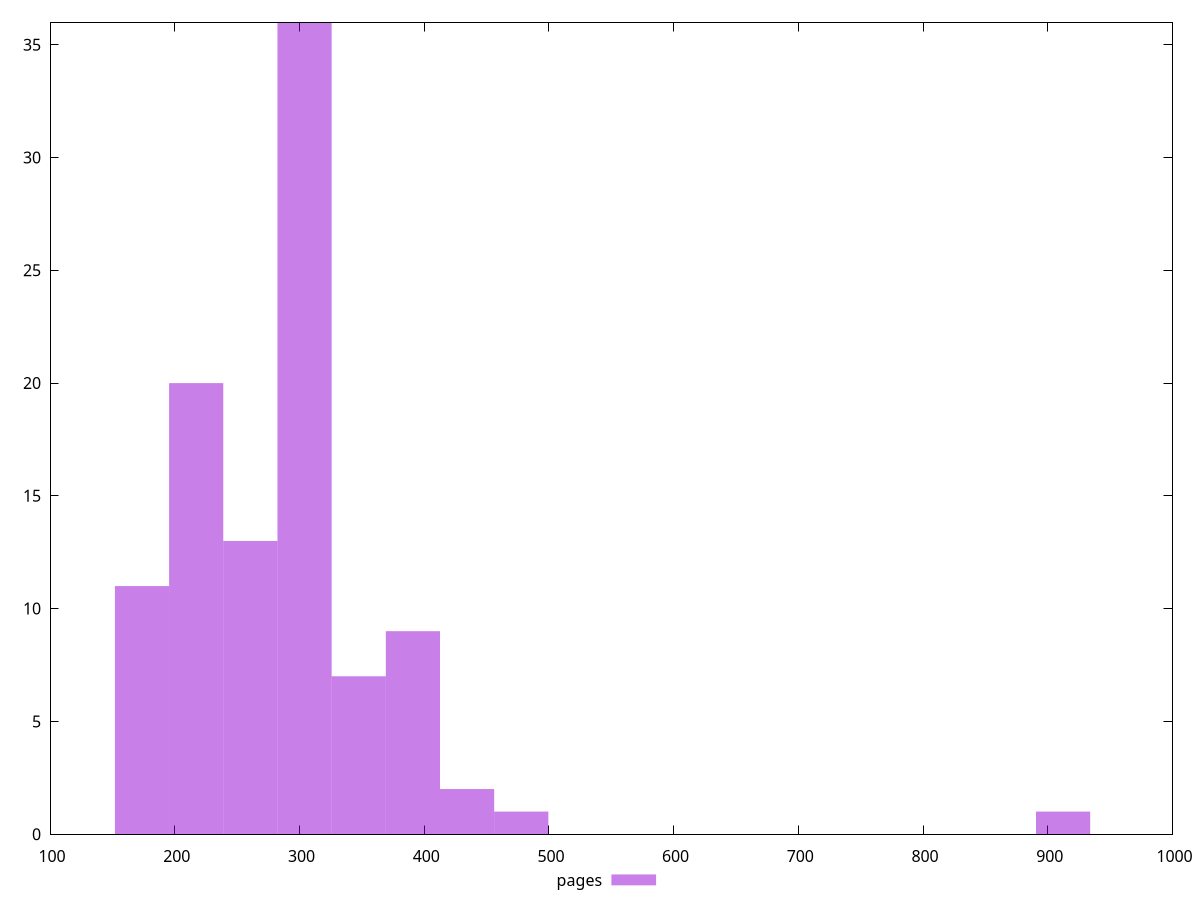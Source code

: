 $_pages <<EOF
912.2759463295334 1
390.97540556980005 9
217.20855864988891 20
173.76684691991113 11
304.0919821098445 36
347.53369383982226 7
260.6502703798667 13
434.41711729977783 2
477.8588290297556 1
EOF
set key outside below
set terminal pngcairo
set output "report_00006_2020-11-02T20-21-41.718Z/uses-http2/pages//raw_hist.png"
set yrange [0:36]
set boxwidth 43.44171172997778
set style fill transparent solid 0.5 noborder
plot $_pages title "pages" with boxes ,
